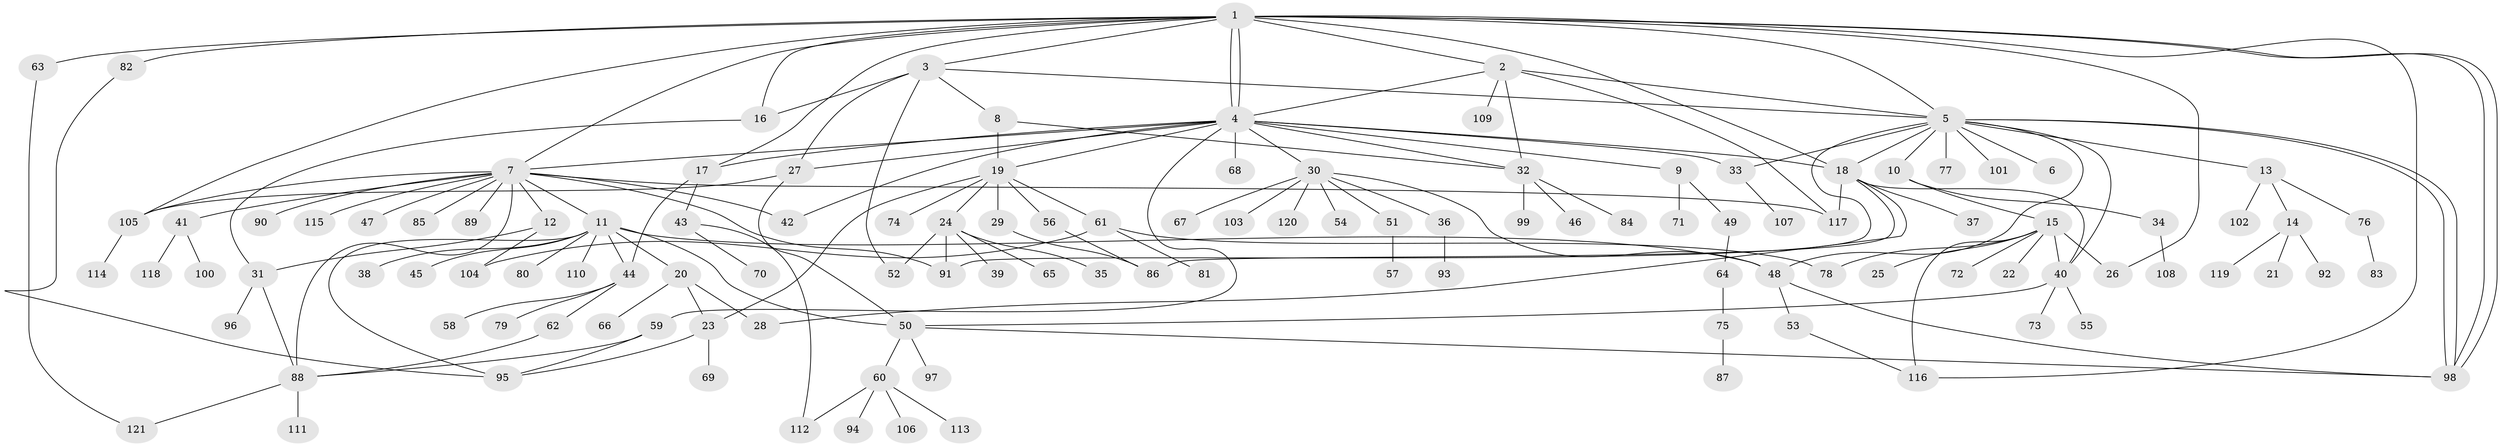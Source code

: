 // coarse degree distribution, {15: 0.022222222222222223, 6: 0.044444444444444446, 16: 0.022222222222222223, 1: 0.5222222222222223, 7: 0.03333333333333333, 3: 0.1111111111111111, 12: 0.022222222222222223, 5: 0.022222222222222223, 2: 0.14444444444444443, 8: 0.011111111111111112, 4: 0.044444444444444446}
// Generated by graph-tools (version 1.1) at 2025/51/02/27/25 19:51:59]
// undirected, 121 vertices, 172 edges
graph export_dot {
graph [start="1"]
  node [color=gray90,style=filled];
  1;
  2;
  3;
  4;
  5;
  6;
  7;
  8;
  9;
  10;
  11;
  12;
  13;
  14;
  15;
  16;
  17;
  18;
  19;
  20;
  21;
  22;
  23;
  24;
  25;
  26;
  27;
  28;
  29;
  30;
  31;
  32;
  33;
  34;
  35;
  36;
  37;
  38;
  39;
  40;
  41;
  42;
  43;
  44;
  45;
  46;
  47;
  48;
  49;
  50;
  51;
  52;
  53;
  54;
  55;
  56;
  57;
  58;
  59;
  60;
  61;
  62;
  63;
  64;
  65;
  66;
  67;
  68;
  69;
  70;
  71;
  72;
  73;
  74;
  75;
  76;
  77;
  78;
  79;
  80;
  81;
  82;
  83;
  84;
  85;
  86;
  87;
  88;
  89;
  90;
  91;
  92;
  93;
  94;
  95;
  96;
  97;
  98;
  99;
  100;
  101;
  102;
  103;
  104;
  105;
  106;
  107;
  108;
  109;
  110;
  111;
  112;
  113;
  114;
  115;
  116;
  117;
  118;
  119;
  120;
  121;
  1 -- 2;
  1 -- 3;
  1 -- 4;
  1 -- 4;
  1 -- 5;
  1 -- 7;
  1 -- 16;
  1 -- 17;
  1 -- 18;
  1 -- 26;
  1 -- 63;
  1 -- 82;
  1 -- 98;
  1 -- 98;
  1 -- 105;
  1 -- 116;
  2 -- 4;
  2 -- 5;
  2 -- 32;
  2 -- 109;
  2 -- 117;
  3 -- 5;
  3 -- 8;
  3 -- 16;
  3 -- 27;
  3 -- 52;
  4 -- 7;
  4 -- 9;
  4 -- 17;
  4 -- 18;
  4 -- 19;
  4 -- 27;
  4 -- 30;
  4 -- 32;
  4 -- 33;
  4 -- 42;
  4 -- 59;
  4 -- 68;
  5 -- 6;
  5 -- 10;
  5 -- 13;
  5 -- 18;
  5 -- 33;
  5 -- 40;
  5 -- 48;
  5 -- 77;
  5 -- 91;
  5 -- 98;
  5 -- 98;
  5 -- 101;
  7 -- 11;
  7 -- 12;
  7 -- 41;
  7 -- 42;
  7 -- 47;
  7 -- 85;
  7 -- 88;
  7 -- 89;
  7 -- 90;
  7 -- 91;
  7 -- 105;
  7 -- 115;
  7 -- 117;
  8 -- 19;
  8 -- 32;
  9 -- 49;
  9 -- 71;
  10 -- 15;
  10 -- 34;
  11 -- 20;
  11 -- 38;
  11 -- 44;
  11 -- 45;
  11 -- 48;
  11 -- 50;
  11 -- 80;
  11 -- 95;
  11 -- 110;
  12 -- 31;
  12 -- 104;
  13 -- 14;
  13 -- 76;
  13 -- 102;
  14 -- 21;
  14 -- 92;
  14 -- 119;
  15 -- 22;
  15 -- 25;
  15 -- 26;
  15 -- 40;
  15 -- 72;
  15 -- 78;
  15 -- 116;
  16 -- 31;
  17 -- 43;
  17 -- 44;
  18 -- 28;
  18 -- 37;
  18 -- 40;
  18 -- 86;
  18 -- 117;
  19 -- 23;
  19 -- 24;
  19 -- 29;
  19 -- 56;
  19 -- 61;
  19 -- 74;
  20 -- 23;
  20 -- 28;
  20 -- 66;
  23 -- 69;
  23 -- 95;
  24 -- 35;
  24 -- 39;
  24 -- 52;
  24 -- 65;
  24 -- 91;
  27 -- 50;
  27 -- 105;
  29 -- 86;
  30 -- 36;
  30 -- 48;
  30 -- 51;
  30 -- 54;
  30 -- 67;
  30 -- 103;
  30 -- 120;
  31 -- 88;
  31 -- 96;
  32 -- 46;
  32 -- 84;
  32 -- 99;
  33 -- 107;
  34 -- 108;
  36 -- 93;
  40 -- 50;
  40 -- 55;
  40 -- 73;
  41 -- 100;
  41 -- 118;
  43 -- 70;
  43 -- 112;
  44 -- 58;
  44 -- 62;
  44 -- 79;
  48 -- 53;
  48 -- 98;
  49 -- 64;
  50 -- 60;
  50 -- 97;
  50 -- 98;
  51 -- 57;
  53 -- 116;
  56 -- 86;
  59 -- 88;
  59 -- 95;
  60 -- 94;
  60 -- 106;
  60 -- 112;
  60 -- 113;
  61 -- 78;
  61 -- 81;
  61 -- 104;
  62 -- 88;
  63 -- 121;
  64 -- 75;
  75 -- 87;
  76 -- 83;
  82 -- 95;
  88 -- 111;
  88 -- 121;
  105 -- 114;
}
